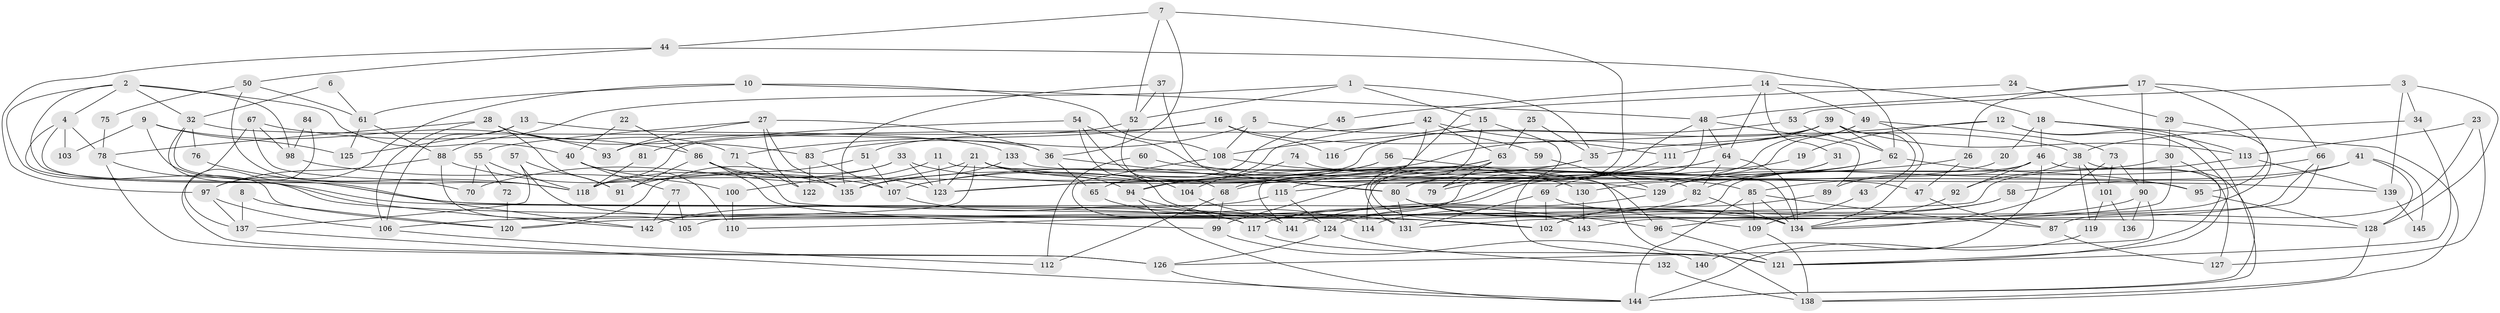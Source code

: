 // Generated by graph-tools (version 1.1) at 2025/26/03/09/25 03:26:18]
// undirected, 145 vertices, 290 edges
graph export_dot {
graph [start="1"]
  node [color=gray90,style=filled];
  1;
  2;
  3;
  4;
  5;
  6;
  7;
  8;
  9;
  10;
  11;
  12;
  13;
  14;
  15;
  16;
  17;
  18;
  19;
  20;
  21;
  22;
  23;
  24;
  25;
  26;
  27;
  28;
  29;
  30;
  31;
  32;
  33;
  34;
  35;
  36;
  37;
  38;
  39;
  40;
  41;
  42;
  43;
  44;
  45;
  46;
  47;
  48;
  49;
  50;
  51;
  52;
  53;
  54;
  55;
  56;
  57;
  58;
  59;
  60;
  61;
  62;
  63;
  64;
  65;
  66;
  67;
  68;
  69;
  70;
  71;
  72;
  73;
  74;
  75;
  76;
  77;
  78;
  79;
  80;
  81;
  82;
  83;
  84;
  85;
  86;
  87;
  88;
  89;
  90;
  91;
  92;
  93;
  94;
  95;
  96;
  97;
  98;
  99;
  100;
  101;
  102;
  103;
  104;
  105;
  106;
  107;
  108;
  109;
  110;
  111;
  112;
  113;
  114;
  115;
  116;
  117;
  118;
  119;
  120;
  121;
  122;
  123;
  124;
  125;
  126;
  127;
  128;
  129;
  130;
  131;
  132;
  133;
  134;
  135;
  136;
  137;
  138;
  139;
  140;
  141;
  142;
  143;
  144;
  145;
  1 -- 88;
  1 -- 15;
  1 -- 35;
  1 -- 52;
  2 -- 98;
  2 -- 40;
  2 -- 4;
  2 -- 32;
  2 -- 102;
  2 -- 120;
  3 -- 128;
  3 -- 34;
  3 -- 53;
  3 -- 139;
  4 -- 134;
  4 -- 78;
  4 -- 103;
  4 -- 117;
  5 -- 83;
  5 -- 108;
  5 -- 59;
  6 -- 32;
  6 -- 61;
  7 -- 36;
  7 -- 52;
  7 -- 44;
  7 -- 80;
  8 -- 137;
  8 -- 120;
  9 -- 124;
  9 -- 125;
  9 -- 93;
  9 -- 103;
  10 -- 108;
  10 -- 61;
  10 -- 48;
  10 -- 97;
  11 -- 123;
  11 -- 134;
  11 -- 100;
  12 -- 144;
  12 -- 121;
  12 -- 19;
  12 -- 35;
  13 -- 133;
  13 -- 106;
  13 -- 125;
  14 -- 49;
  14 -- 64;
  14 -- 18;
  14 -- 31;
  14 -- 45;
  15 -- 80;
  15 -- 131;
  15 -- 108;
  16 -- 38;
  16 -- 118;
  16 -- 71;
  16 -- 116;
  17 -- 48;
  17 -- 90;
  17 -- 26;
  17 -- 66;
  17 -- 95;
  18 -- 113;
  18 -- 20;
  18 -- 46;
  18 -- 138;
  19 -- 79;
  20 -- 130;
  21 -- 70;
  21 -- 123;
  21 -- 47;
  21 -- 94;
  21 -- 106;
  21 -- 129;
  22 -- 86;
  22 -- 40;
  23 -- 87;
  23 -- 113;
  23 -- 127;
  24 -- 123;
  24 -- 29;
  25 -- 35;
  25 -- 63;
  26 -- 47;
  26 -- 94;
  27 -- 93;
  27 -- 36;
  27 -- 55;
  27 -- 122;
  27 -- 135;
  28 -- 71;
  28 -- 78;
  28 -- 83;
  28 -- 91;
  28 -- 106;
  29 -- 30;
  29 -- 102;
  30 -- 129;
  30 -- 121;
  30 -- 134;
  31 -- 69;
  31 -- 110;
  32 -- 142;
  32 -- 36;
  32 -- 70;
  32 -- 76;
  33 -- 85;
  33 -- 118;
  33 -- 120;
  33 -- 123;
  34 -- 38;
  34 -- 121;
  35 -- 99;
  35 -- 114;
  36 -- 80;
  36 -- 65;
  37 -- 135;
  37 -- 80;
  37 -- 52;
  38 -- 92;
  38 -- 119;
  38 -- 101;
  38 -- 144;
  39 -- 111;
  39 -- 62;
  39 -- 43;
  39 -- 107;
  39 -- 113;
  39 -- 118;
  40 -- 135;
  40 -- 77;
  40 -- 110;
  41 -- 128;
  41 -- 80;
  41 -- 58;
  41 -- 145;
  42 -- 68;
  42 -- 94;
  42 -- 51;
  42 -- 63;
  42 -- 111;
  43 -- 109;
  44 -- 97;
  44 -- 50;
  44 -- 62;
  45 -- 65;
  46 -- 89;
  46 -- 92;
  46 -- 105;
  46 -- 127;
  46 -- 140;
  47 -- 87;
  48 -- 64;
  48 -- 79;
  48 -- 89;
  48 -- 121;
  49 -- 73;
  49 -- 134;
  49 -- 115;
  49 -- 142;
  50 -- 118;
  50 -- 61;
  50 -- 75;
  51 -- 107;
  51 -- 91;
  52 -- 68;
  52 -- 93;
  53 -- 62;
  53 -- 116;
  54 -- 95;
  54 -- 143;
  54 -- 81;
  54 -- 104;
  55 -- 118;
  55 -- 70;
  55 -- 72;
  56 -- 138;
  56 -- 107;
  56 -- 135;
  57 -- 137;
  57 -- 91;
  57 -- 131;
  58 -- 131;
  58 -- 114;
  59 -- 129;
  60 -- 82;
  60 -- 112;
  61 -- 88;
  61 -- 125;
  62 -- 95;
  62 -- 82;
  62 -- 129;
  63 -- 115;
  63 -- 79;
  63 -- 141;
  63 -- 143;
  64 -- 123;
  64 -- 134;
  64 -- 68;
  64 -- 82;
  65 -- 114;
  66 -- 85;
  66 -- 96;
  66 -- 143;
  67 -- 137;
  67 -- 86;
  67 -- 98;
  67 -- 118;
  68 -- 99;
  68 -- 112;
  69 -- 102;
  69 -- 131;
  69 -- 109;
  71 -- 122;
  72 -- 120;
  73 -- 90;
  73 -- 134;
  73 -- 101;
  74 -- 104;
  74 -- 96;
  75 -- 78;
  76 -- 118;
  77 -- 142;
  77 -- 105;
  78 -- 126;
  78 -- 142;
  80 -- 134;
  80 -- 96;
  80 -- 131;
  81 -- 118;
  82 -- 124;
  82 -- 134;
  83 -- 107;
  83 -- 122;
  84 -- 98;
  84 -- 126;
  85 -- 134;
  85 -- 144;
  85 -- 87;
  85 -- 109;
  86 -- 91;
  86 -- 99;
  86 -- 123;
  86 -- 128;
  87 -- 127;
  88 -- 107;
  88 -- 97;
  88 -- 105;
  89 -- 102;
  90 -- 117;
  90 -- 126;
  90 -- 136;
  92 -- 134;
  94 -- 102;
  94 -- 144;
  95 -- 128;
  96 -- 121;
  97 -- 106;
  97 -- 137;
  98 -- 100;
  99 -- 140;
  100 -- 110;
  101 -- 119;
  101 -- 136;
  104 -- 141;
  106 -- 112;
  107 -- 117;
  108 -- 117;
  108 -- 130;
  109 -- 138;
  111 -- 117;
  113 -- 120;
  113 -- 139;
  115 -- 142;
  115 -- 124;
  117 -- 121;
  119 -- 144;
  124 -- 126;
  124 -- 132;
  126 -- 144;
  128 -- 138;
  129 -- 141;
  130 -- 143;
  132 -- 138;
  133 -- 139;
  133 -- 135;
  137 -- 144;
  139 -- 145;
}
